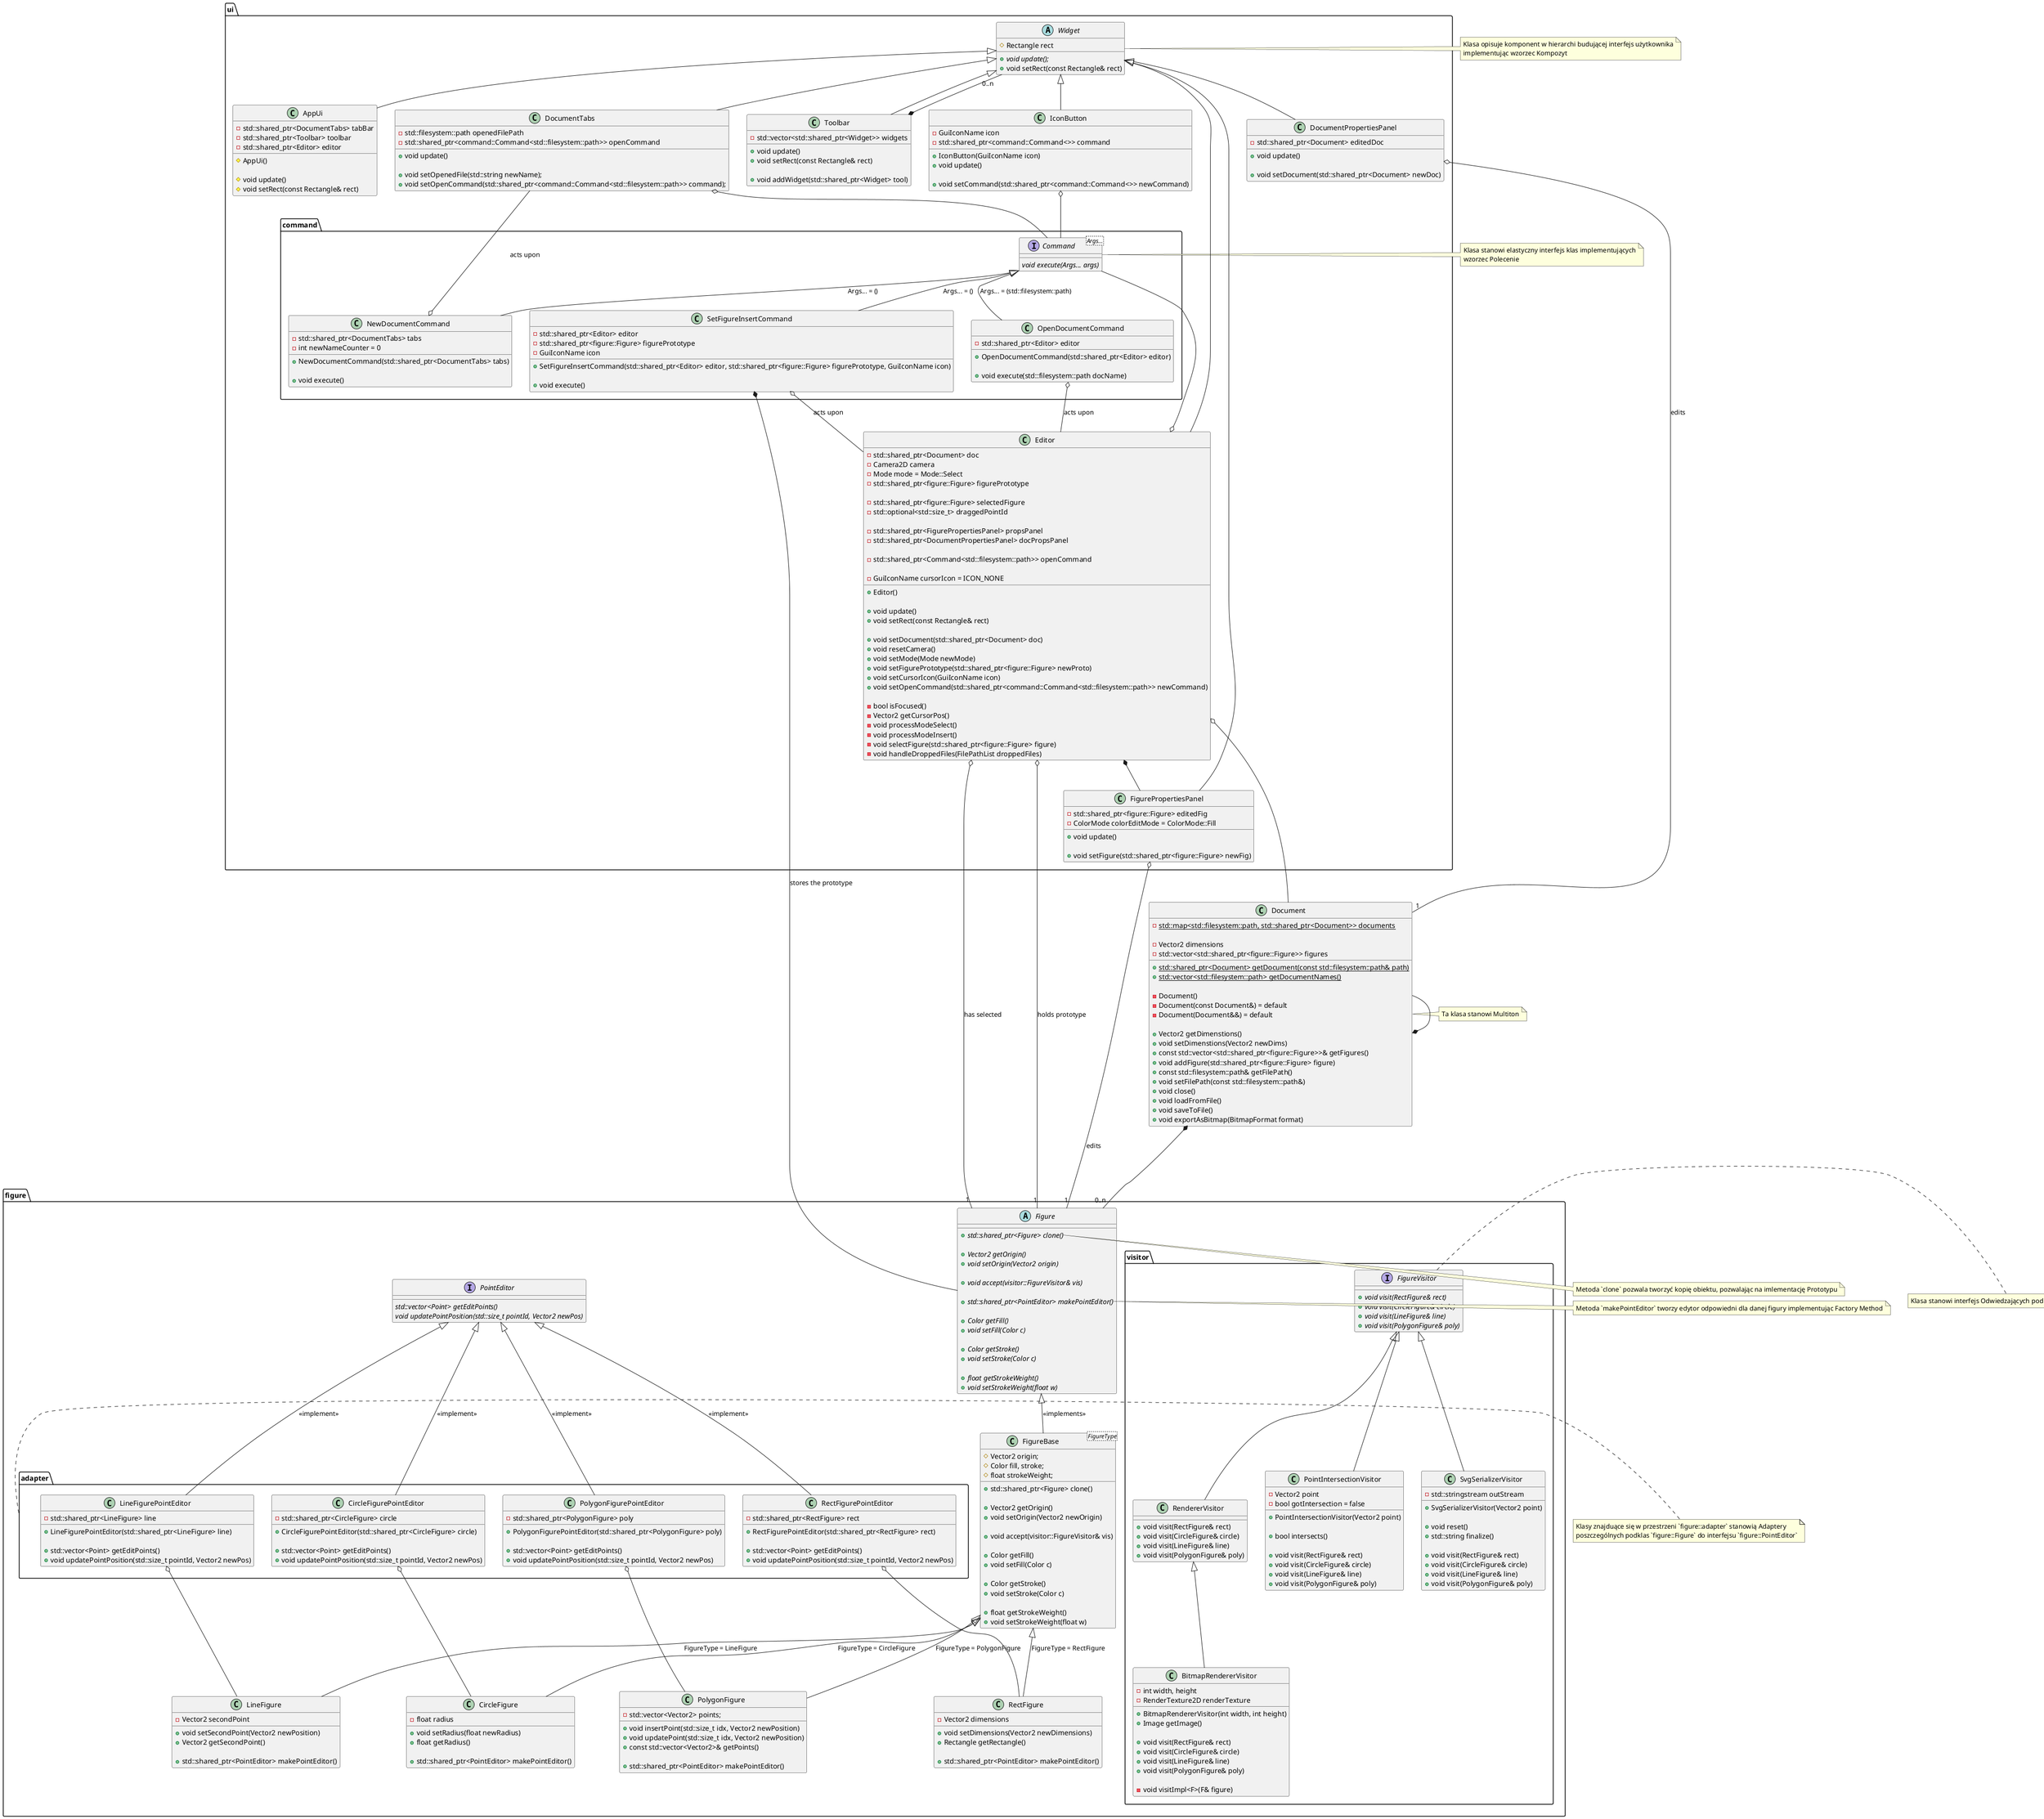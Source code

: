 @startuml

set separator ::

class Document {
  -{static} std::map<std::filesystem::path, std::shared_ptr<Document>> documents

  -Vector2 dimensions
  -std::vector<std::shared_ptr<figure::Figure>> figures

  +{static} std::shared_ptr<Document> getDocument(const std::filesystem::path& path)
  +{static} std::vector<std::filesystem::path> getDocumentNames()

  -Document()
  -Document(const Document&) = default
  -Document(Document&&) = default

  +Vector2 getDimenstions()
  +void setDimenstions(Vector2 newDims)
  +const std::vector<std::shared_ptr<figure::Figure>>& getFigures()
  +void addFigure(std::shared_ptr<figure::Figure> figure)
  +const std::filesystem::path& getFilePath()
  +void setFilePath(const std::filesystem::path&)
  +void close()
  +void loadFromFile()
  +void saveToFile()
  +void exportAsBitmap(BitmapFormat format)
}

Document -* Document
Document *--- "0..n" figure::Figure

note right of Document
  Ta klasa stanowi Multiton
end note

abstract figure::Figure {
  +{abstract} std::shared_ptr<Figure> clone()

  +{abstract} Vector2 getOrigin()
  +{abstract} void setOrigin(Vector2 origin)

  +{abstract} void accept(visitor::FigureVisitor& vis)

  +{abstract} std::shared_ptr<PointEditor> makePointEditor()

  +{abstract} Color getFill()
  +{abstract} void setFill(Color c)

  +{abstract} Color getStroke()
  +{abstract} void setStroke(Color c)

  +{abstract} float getStrokeWeight()
  +{abstract} void setStrokeWeight(float w)
}

note right of Figure::clone
  Metoda `clone` pozwala tworzyć kopię obiektu, pozwalając na imlementację Prototypu
end note

note right of Figure::makePointEditor
  Metoda `makePointEditor` tworzy edytor odpowiedni dla danej figury implementując Factory Method
end note

class figure::FigureBase<FigureType> {
  #Vector2 origin;
  #Color fill, stroke;
  #float strokeWeight;

  +std::shared_ptr<Figure> clone()

  +Vector2 getOrigin()
  +void setOrigin(Vector2 newOrigin)

  +void accept(visitor::FigureVisitor& vis)

  +Color getFill()
  +void setFill(Color c)

  +Color getStroke()
  +void setStroke(Color c)

  +float getStrokeWeight()
  +void setStrokeWeight(float w)
}

figure::Figure <|-- figure::FigureBase : <<implements>>

class figure::CircleFigure {
  -float radius

  +void setRadius(float newRadius)
  +float getRadius()

  +std::shared_ptr<PointEditor> makePointEditor()
}

figure::FigureBase <|-- figure::CircleFigure : FigureType = CircleFigure

class figure::RectFigure {
  -Vector2 dimensions

  +void setDimensions(Vector2 newDimensions)
  +Rectangle getRectangle()

  +std::shared_ptr<PointEditor> makePointEditor()
}

figure::FigureBase <|-- figure::RectFigure : FigureType = RectFigure

class figure::LineFigure {
  -Vector2 secondPoint

  +void setSecondPoint(Vector2 newPosition)
  +Vector2 getSecondPoint()

  +std::shared_ptr<PointEditor> makePointEditor()
}

figure::FigureBase <|-- figure::LineFigure : FigureType = LineFigure

class figure::PolygonFigure {
  -std::vector<Vector2> points;

  +void insertPoint(std::size_t idx, Vector2 newPosition)
  +void updatePoint(std::size_t idx, Vector2 newPosition)
  +const std::vector<Vector2>& getPoints()

  +std::shared_ptr<PointEditor> makePointEditor()
}

figure::FigureBase <|-- figure::PolygonFigure : FigureType = PolygonFigure

interface figure::PointEditor {
  {abstract} std::vector<Point> getEditPoints()
  {abstract} void updatePointPosition(std::size_t pointId, Vector2 newPos)
}

class figure::adapter::RectFigurePointEditor {
  -std::shared_ptr<RectFigure> rect

  +RectFigurePointEditor(std::shared_ptr<RectFigure> rect)

  +std::vector<Point> getEditPoints()
  +void updatePointPosition(std::size_t pointId, Vector2 newPos)
}

figure::PointEditor <|-- figure::adapter::RectFigurePointEditor : <<implement>>
figure::adapter::RectFigurePointEditor o-- figure::RectFigure

class figure::adapter::CircleFigurePointEditor {
  -std::shared_ptr<CircleFigure> circle

  +CircleFigurePointEditor(std::shared_ptr<CircleFigure> circle)

  +std::vector<Point> getEditPoints()
  +void updatePointPosition(std::size_t pointId, Vector2 newPos)
}

figure::PointEditor <|-- figure::adapter::CircleFigurePointEditor : <<implement>>
figure::adapter::CircleFigurePointEditor o-- figure::CircleFigure

class figure::adapter::LineFigurePointEditor {
  -std::shared_ptr<LineFigure> line

  +LineFigurePointEditor(std::shared_ptr<LineFigure> line)

  +std::vector<Point> getEditPoints()
  +void updatePointPosition(std::size_t pointId, Vector2 newPos)
}

figure::PointEditor <|-- figure::adapter::LineFigurePointEditor : <<implement>>
figure::adapter::LineFigurePointEditor o-- figure::LineFigure

class figure::adapter::PolygonFigurePointEditor {
  -std::shared_ptr<PolygonFigure> poly

  +PolygonFigurePointEditor(std::shared_ptr<PolygonFigure> poly)

  +std::vector<Point> getEditPoints()
  +void updatePointPosition(std::size_t pointId, Vector2 newPos)
}

figure::PointEditor <|-- figure::adapter::PolygonFigurePointEditor : <<implement>>
figure::adapter::PolygonFigurePointEditor o-- figure::PolygonFigure

note right of adapter
  Klasy znajduące się w przestrzeni `figure::adapter` stanowią Adaptery
  poszczególnych podklas `figure::Figure` do interfejsu `figure::PointEditor`
end note

interface figure::visitor::FigureVisitor {
  +{abstract} void visit(RectFigure& rect)
  +{abstract} void visit(CircleFigure& circle)
  +{abstract} void visit(LineFigure& line)
  +{abstract} void visit(PolygonFigure& poly)
}

note right of FigureVisitor
  Klasa stanowi interfejs Odwiedzających podklasy `figure::Figure`
end note

class figure::visitor::RendererVisitor {
  +void visit(RectFigure& rect)
  +void visit(CircleFigure& circle)
  +void visit(LineFigure& line)
  +void visit(PolygonFigure& poly)
}

figure::visitor::FigureVisitor <|-- figure::visitor::RendererVisitor

class figure::visitor::BitmapRendererVisitor {
  -int width, height
  -RenderTexture2D renderTexture

  +BitmapRendererVisitor(int width, int height)
  +Image getImage()

  +void visit(RectFigure& rect)
  +void visit(CircleFigure& circle)
  +void visit(LineFigure& line)
  +void visit(PolygonFigure& poly)

  -void visitImpl<F>(F& figure)
}

figure::visitor::RendererVisitor <|-- figure::visitor::BitmapRendererVisitor

class figure::visitor::PointIntersectionVisitor {
  -Vector2 point
  -bool gotIntersection = false

  +PointIntersectionVisitor(Vector2 point)

  +bool intersects()

  +void visit(RectFigure& rect)
  +void visit(CircleFigure& circle)
  +void visit(LineFigure& line)
  +void visit(PolygonFigure& poly)
}

figure::visitor::FigureVisitor <|-- figure::visitor::PointIntersectionVisitor

class figure::visitor::SvgSerializerVisitor {
  -std::stringstream outStream

  +SvgSerializerVisitor(Vector2 point)

  +void reset()
  +std::string finalize()

  +void visit(RectFigure& rect)
  +void visit(CircleFigure& circle)
  +void visit(LineFigure& line)
  +void visit(PolygonFigure& poly)
}

figure::visitor::FigureVisitor <|-- figure::visitor::SvgSerializerVisitor

abstract ui::Widget {
  #Rectangle rect

  +{abstract} void update();
  +void setRect(const Rectangle& rect)
}

note right of Widget
  Klasa opisuje komponent w hierarchi budującej interfejs użytkownika
  implementując wzorzec Kompozyt
end note

class ui::AppUi {
  -std::shared_ptr<DocumentTabs> tabBar
  -std::shared_ptr<Toolbar> toolbar
  -std::shared_ptr<Editor> editor

  #AppUi()

  #void update()
  #void setRect(const Rectangle& rect)
}

ui::Widget <|-- ui::AppUi

class ui::DocumentTabs {
  -std::filesystem::path openedFilePath
  -std::shared_ptr<command::Command<std::filesystem::path>> openCommand

  +void update()

  +void setOpenedFile(std::string newName);
  +void setOpenCommand(std::shared_ptr<command::Command<std::filesystem::path>> command);
}

ui::Widget <|-- ui::DocumentTabs
ui::DocumentTabs o-- ui::command::Command

class ui::Toolbar {
  -std::vector<std::shared_ptr<Widget>> widgets

  +void update()
  +void setRect(const Rectangle& rect)

  +void addWidget(std::shared_ptr<Widget> tool)
}

ui::Widget <|-- ui::Toolbar
ui::Toolbar *-- "0..n" ui::Widget

class ui::Editor {
  -std::shared_ptr<Document> doc
  -Camera2D camera
  -Mode mode = Mode::Select
  -std::shared_ptr<figure::Figure> figurePrototype

  -std::shared_ptr<figure::Figure> selectedFigure
  -std::optional<std::size_t> draggedPointId

  -std::shared_ptr<FigurePropertiesPanel> propsPanel
  -std::shared_ptr<DocumentPropertiesPanel> docPropsPanel

  -std::shared_ptr<Command<std::filesystem::path>> openCommand

  -GuiIconName cursorIcon = ICON_NONE

  +Editor()

  +void update()
  +void setRect(const Rectangle& rect)

  +void setDocument(std::shared_ptr<Document> doc)
  +void resetCamera()
  +void setMode(Mode newMode)
  +void setFigurePrototype(std::shared_ptr<figure::Figure> newProto)
  +void setCursorIcon(GuiIconName icon)
  +void setOpenCommand(std::shared_ptr<command::Command<std::filesystem::path>> newCommand)

  -bool isFocused()
  -Vector2 getCursorPos()
  -void processModeSelect()
  -void processModeInsert()
  -void selectFigure(std::shared_ptr<figure::Figure> figure)
  -void handleDroppedFiles(FilePathList droppedFiles)
}

ui::Widget <|-- ui::Editor
ui::Editor o--- Document
ui::Editor o--- "1" figure::Figure : holds prototype
ui::Editor o--- "1" figure::Figure : has selected
ui::Editor *-- ui::FigurePropertiesPanel
ui::Editor o--- ui::command::Command

class ui::FigurePropertiesPanel {
  -std::shared_ptr<figure::Figure> editedFig
  -ColorMode colorEditMode = ColorMode::Fill

  +void update()

  +void setFigure(std::shared_ptr<figure::Figure> newFig)
}

ui::Widget <|-- ui::FigurePropertiesPanel
ui::FigurePropertiesPanel o--- "1" figure::Figure : edits

class ui::DocumentPropertiesPanel {
  -std::shared_ptr<Document> editedDoc

  +void update()

  +void setDocument(std::shared_ptr<Document> newDoc)
}

ui::Widget <|-- ui::DocumentPropertiesPanel
ui::DocumentPropertiesPanel o--- "1" Document : edits

class ui::IconButton {
  -GuiIconName icon
  -std::shared_ptr<command::Command<>> command

  +IconButton(GuiIconName icon)
  +void update()

  +void setCommand(std::shared_ptr<command::Command<>> newCommand)
}

ui::Widget <|-- ui::IconButton
ui::IconButton o-- ui::command::Command

interface  ui::command::Command<Args...> {
  {abstract} void execute(Args... args)
}

note right of Command
  Klasa stanowi elastyczny interfejs klas implementujących
  wzorzec Polecenie
end note

class ui::command::NewDocumentCommand {
  -std::shared_ptr<DocumentTabs> tabs
  -int newNameCounter = 0

  +NewDocumentCommand(std::shared_ptr<DocumentTabs> tabs)

  +void execute()
}

ui::command::Command <|-- ui::command::NewDocumentCommand : Args... = ()
ui::command::NewDocumentCommand o-- ui::DocumentTabs : acts upon

class ui::command::OpenDocumentCommand {
  -std::shared_ptr<Editor> editor

  +OpenDocumentCommand(std::shared_ptr<Editor> editor)

  +void execute(std::filesystem::path docName)
}

ui::command::Command <|-- ui::command::OpenDocumentCommand : Args... = (std::filesystem::path)
ui::command::OpenDocumentCommand o-- ui::Editor : acts upon

class ui::command::SetFigureInsertCommand {
  -std::shared_ptr<Editor> editor
  -std::shared_ptr<figure::Figure> figurePrototype
  -GuiIconName icon

  +SetFigureInsertCommand(std::shared_ptr<Editor> editor, std::shared_ptr<figure::Figure> figurePrototype, GuiIconName icon)

  +void execute()
}

ui::command::Command <|-- ui::command::SetFigureInsertCommand : Args... = ()
ui::command::SetFigureInsertCommand o-- ui::Editor : acts upon
ui::command::SetFigureInsertCommand *--- figure::Figure : stores the prototype

@enduml
